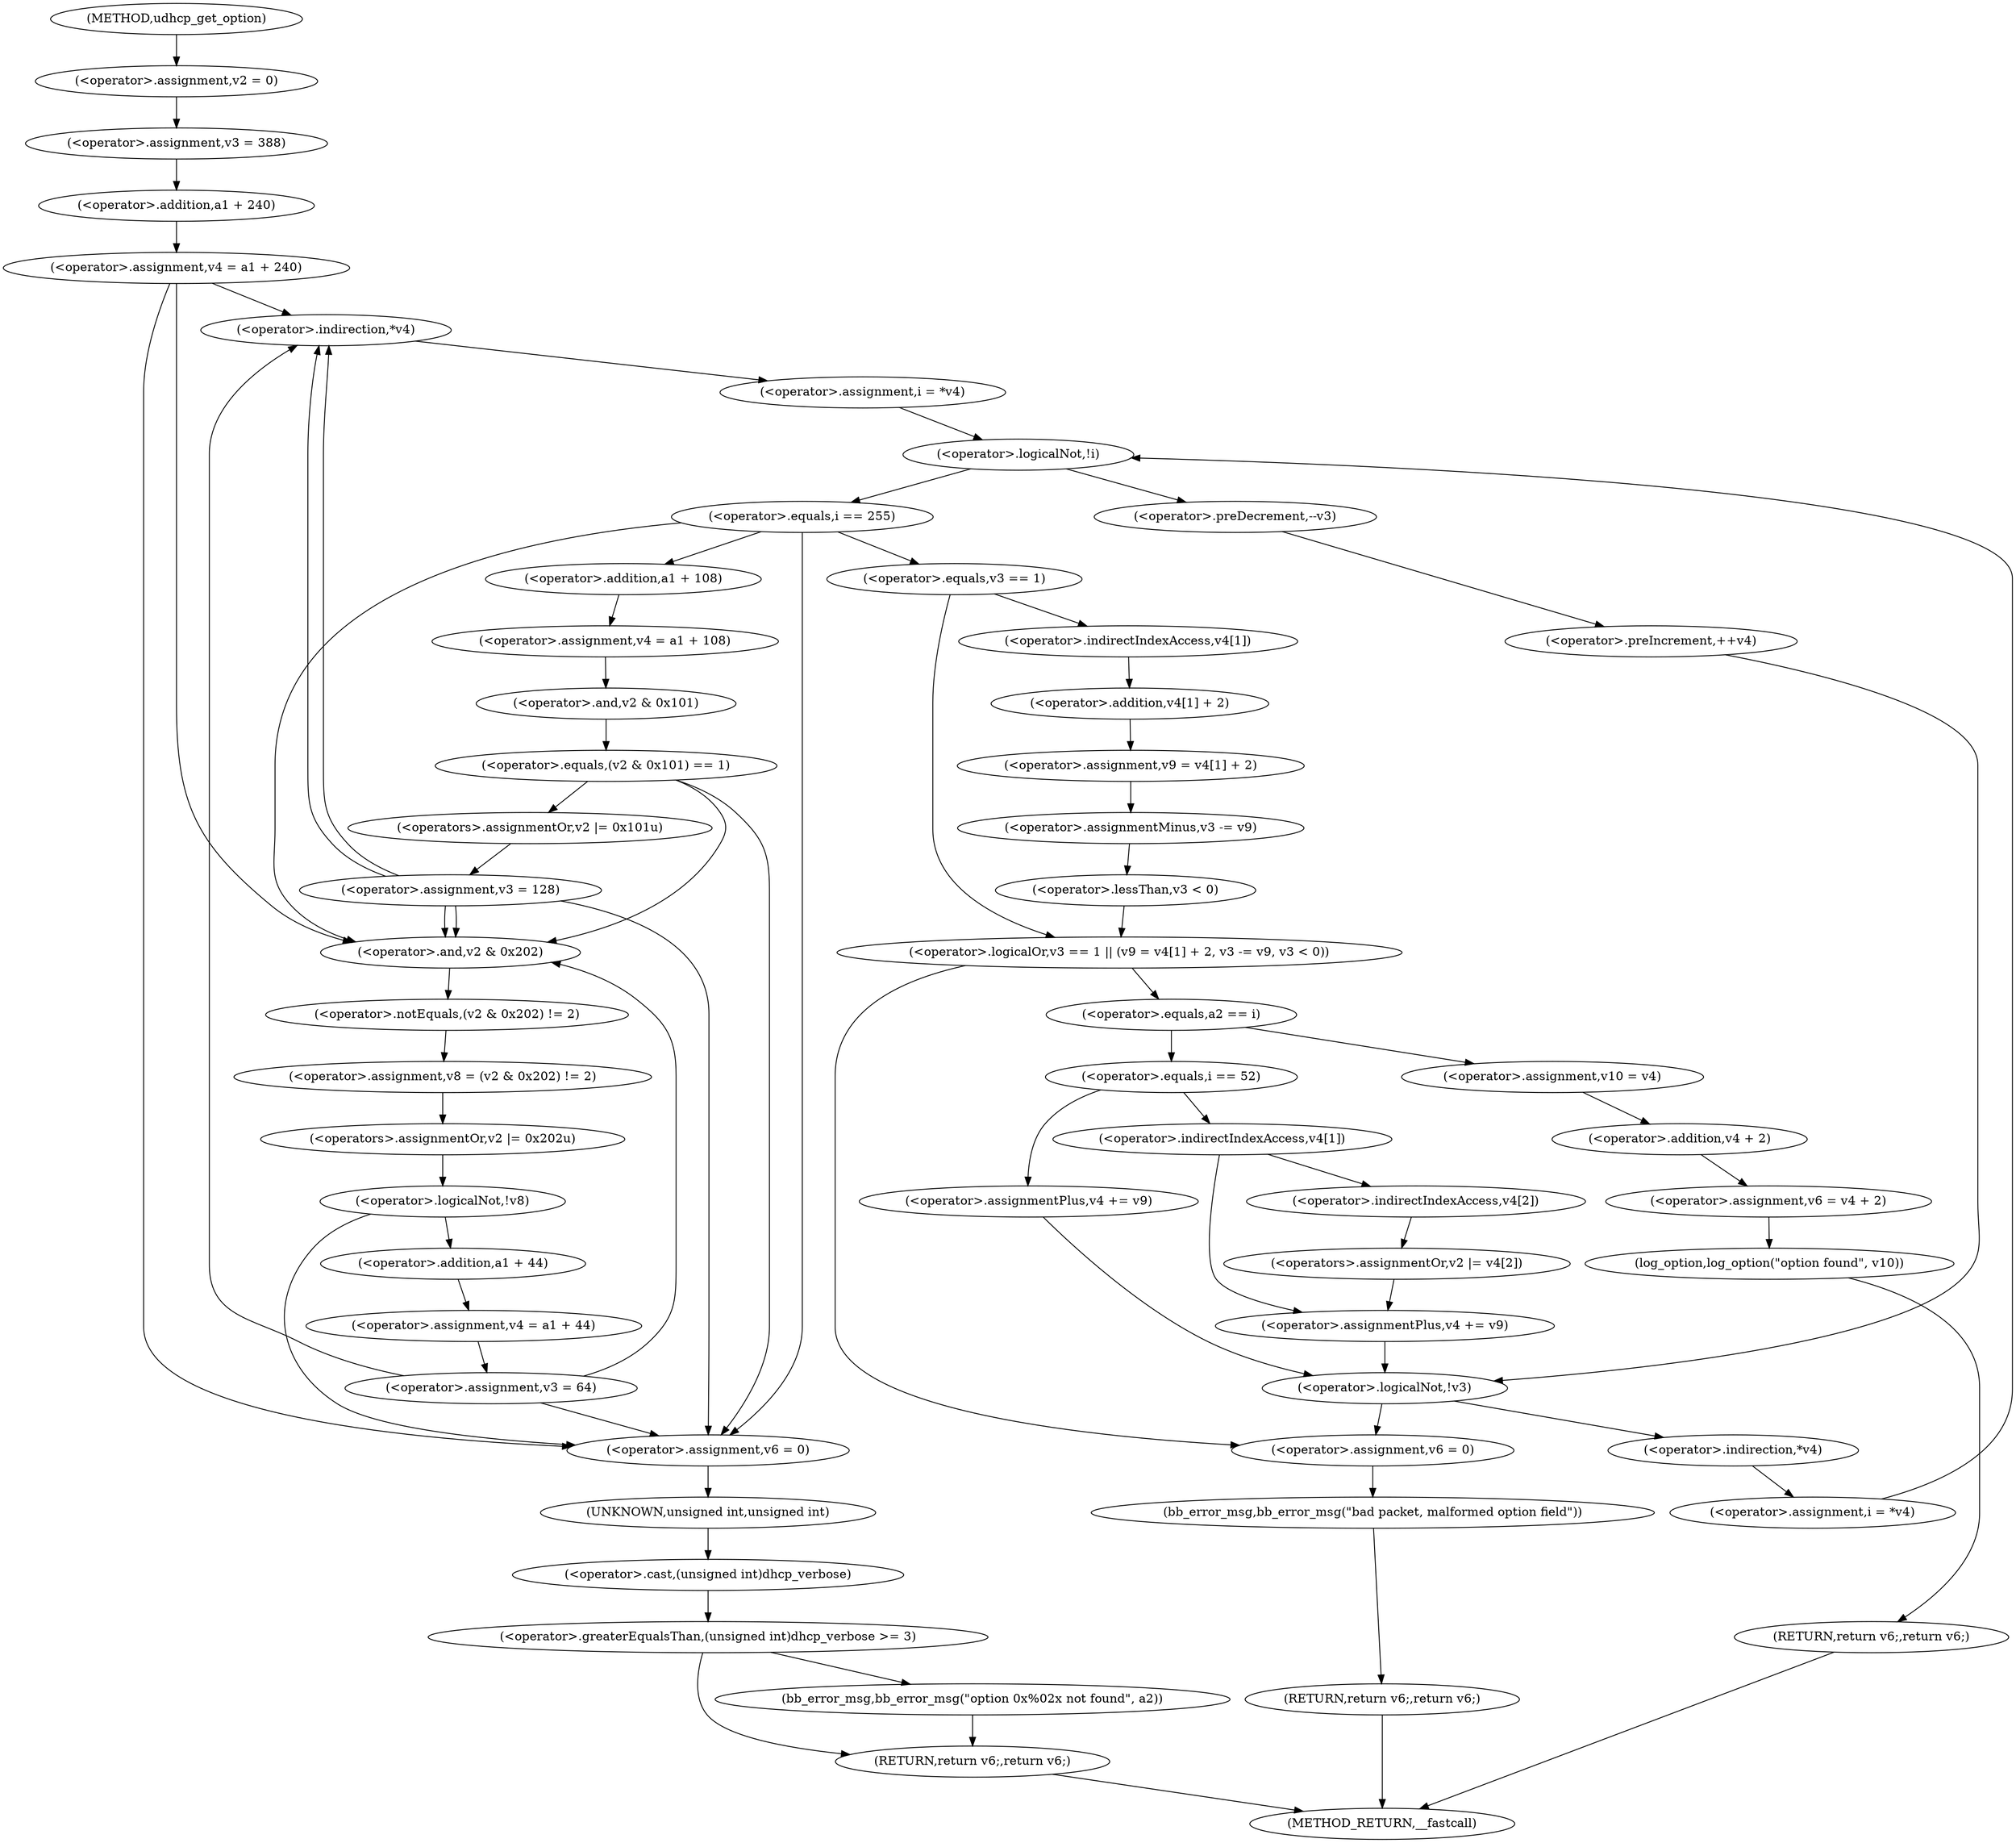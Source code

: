 digraph udhcp_get_option {  
"1000121" [label = "(<operator>.assignment,v2 = 0)" ]
"1000124" [label = "(<operator>.assignment,v3 = 388)" ]
"1000127" [label = "(<operator>.assignment,v4 = a1 + 240)" ]
"1000129" [label = "(<operator>.addition,a1 + 240)" ]
"1000139" [label = "(<operator>.assignment,i = *v4)" ]
"1000141" [label = "(<operator>.indirection,*v4)" ]
"1000143" [label = "(<operator>.assignment,i = *v4)" ]
"1000145" [label = "(<operator>.indirection,*v4)" ]
"1000149" [label = "(<operator>.logicalNot,!i)" ]
"1000152" [label = "(<operator>.preDecrement,--v3)" ]
"1000154" [label = "(<operator>.preIncrement,++v4)" ]
"1000158" [label = "(<operator>.equals,i == 255)" ]
"1000163" [label = "(<operator>.logicalOr,v3 == 1 || (v9 = v4[1] + 2, v3 -= v9, v3 < 0))" ]
"1000164" [label = "(<operator>.equals,v3 == 1)" ]
"1000168" [label = "(<operator>.assignment,v9 = v4[1] + 2)" ]
"1000170" [label = "(<operator>.addition,v4[1] + 2)" ]
"1000171" [label = "(<operator>.indirectIndexAccess,v4[1])" ]
"1000176" [label = "(<operator>.assignmentMinus,v3 -= v9)" ]
"1000179" [label = "(<operator>.lessThan,v3 < 0)" ]
"1000184" [label = "(<operator>.assignment,v6 = 0)" ]
"1000187" [label = "(bb_error_msg,bb_error_msg(\"bad packet, malformed option field\"))" ]
"1000189" [label = "(RETURN,return v6;,return v6;)" ]
"1000192" [label = "(<operator>.equals,a2 == i)" ]
"1000196" [label = "(<operator>.assignment,v10 = v4)" ]
"1000199" [label = "(<operator>.assignment,v6 = v4 + 2)" ]
"1000201" [label = "(<operator>.addition,v4 + 2)" ]
"1000204" [label = "(log_option,log_option(\"option found\", v10))" ]
"1000207" [label = "(RETURN,return v6;,return v6;)" ]
"1000210" [label = "(<operator>.equals,i == 52)" ]
"1000215" [label = "(<operator>.indirectIndexAccess,v4[1])" ]
"1000218" [label = "(<operators>.assignmentOr,v2 |= v4[2])" ]
"1000220" [label = "(<operator>.indirectIndexAccess,v4[2])" ]
"1000223" [label = "(<operator>.assignmentPlus,v4 += v9)" ]
"1000228" [label = "(<operator>.assignmentPlus,v4 += v9)" ]
"1000233" [label = "(<operator>.logicalNot,!v3)" ]
"1000236" [label = "(<operator>.assignment,v4 = a1 + 108)" ]
"1000238" [label = "(<operator>.addition,a1 + 108)" ]
"1000242" [label = "(<operator>.equals,(v2 & 0x101) == 1)" ]
"1000243" [label = "(<operator>.and,v2 & 0x101)" ]
"1000248" [label = "(<operators>.assignmentOr,v2 |= 0x101u)" ]
"1000251" [label = "(<operator>.assignment,v3 = 128)" ]
"1000256" [label = "(<operator>.assignment,v8 = (v2 & 0x202) != 2)" ]
"1000258" [label = "(<operator>.notEquals,(v2 & 0x202) != 2)" ]
"1000259" [label = "(<operator>.and,v2 & 0x202)" ]
"1000263" [label = "(<operators>.assignmentOr,v2 |= 0x202u)" ]
"1000267" [label = "(<operator>.logicalNot,!v8)" ]
"1000270" [label = "(<operator>.assignment,v4 = a1 + 44)" ]
"1000272" [label = "(<operator>.addition,a1 + 44)" ]
"1000275" [label = "(<operator>.assignment,v3 = 64)" ]
"1000280" [label = "(<operator>.assignment,v6 = 0)" ]
"1000284" [label = "(<operator>.greaterEqualsThan,(unsigned int)dhcp_verbose >= 3)" ]
"1000285" [label = "(<operator>.cast,(unsigned int)dhcp_verbose)" ]
"1000286" [label = "(UNKNOWN,unsigned int,unsigned int)" ]
"1000289" [label = "(bb_error_msg,bb_error_msg(\"option 0x%02x not found\", a2))" ]
"1000292" [label = "(RETURN,return v6;,return v6;)" ]
"1000109" [label = "(METHOD,udhcp_get_option)" ]
"1000294" [label = "(METHOD_RETURN,__fastcall)" ]
  "1000121" -> "1000124" 
  "1000124" -> "1000129" 
  "1000127" -> "1000141" 
  "1000127" -> "1000259" 
  "1000127" -> "1000280" 
  "1000129" -> "1000127" 
  "1000139" -> "1000149" 
  "1000141" -> "1000139" 
  "1000143" -> "1000149" 
  "1000145" -> "1000143" 
  "1000149" -> "1000152" 
  "1000149" -> "1000158" 
  "1000152" -> "1000154" 
  "1000154" -> "1000233" 
  "1000158" -> "1000238" 
  "1000158" -> "1000259" 
  "1000158" -> "1000280" 
  "1000158" -> "1000164" 
  "1000163" -> "1000184" 
  "1000163" -> "1000192" 
  "1000164" -> "1000163" 
  "1000164" -> "1000171" 
  "1000168" -> "1000176" 
  "1000170" -> "1000168" 
  "1000171" -> "1000170" 
  "1000176" -> "1000179" 
  "1000179" -> "1000163" 
  "1000184" -> "1000187" 
  "1000187" -> "1000189" 
  "1000189" -> "1000294" 
  "1000192" -> "1000196" 
  "1000192" -> "1000210" 
  "1000196" -> "1000201" 
  "1000199" -> "1000204" 
  "1000201" -> "1000199" 
  "1000204" -> "1000207" 
  "1000207" -> "1000294" 
  "1000210" -> "1000215" 
  "1000210" -> "1000228" 
  "1000215" -> "1000220" 
  "1000215" -> "1000223" 
  "1000218" -> "1000223" 
  "1000220" -> "1000218" 
  "1000223" -> "1000233" 
  "1000228" -> "1000233" 
  "1000233" -> "1000184" 
  "1000233" -> "1000145" 
  "1000236" -> "1000243" 
  "1000238" -> "1000236" 
  "1000242" -> "1000248" 
  "1000242" -> "1000259" 
  "1000242" -> "1000280" 
  "1000243" -> "1000242" 
  "1000248" -> "1000251" 
  "1000251" -> "1000141" 
  "1000251" -> "1000259" 
  "1000251" -> "1000280" 
  "1000251" -> "1000141" 
  "1000251" -> "1000259" 
  "1000256" -> "1000263" 
  "1000258" -> "1000256" 
  "1000259" -> "1000258" 
  "1000263" -> "1000267" 
  "1000267" -> "1000272" 
  "1000267" -> "1000280" 
  "1000270" -> "1000275" 
  "1000272" -> "1000270" 
  "1000275" -> "1000141" 
  "1000275" -> "1000259" 
  "1000275" -> "1000280" 
  "1000280" -> "1000286" 
  "1000284" -> "1000289" 
  "1000284" -> "1000292" 
  "1000285" -> "1000284" 
  "1000286" -> "1000285" 
  "1000289" -> "1000292" 
  "1000292" -> "1000294" 
  "1000109" -> "1000121" 
}
